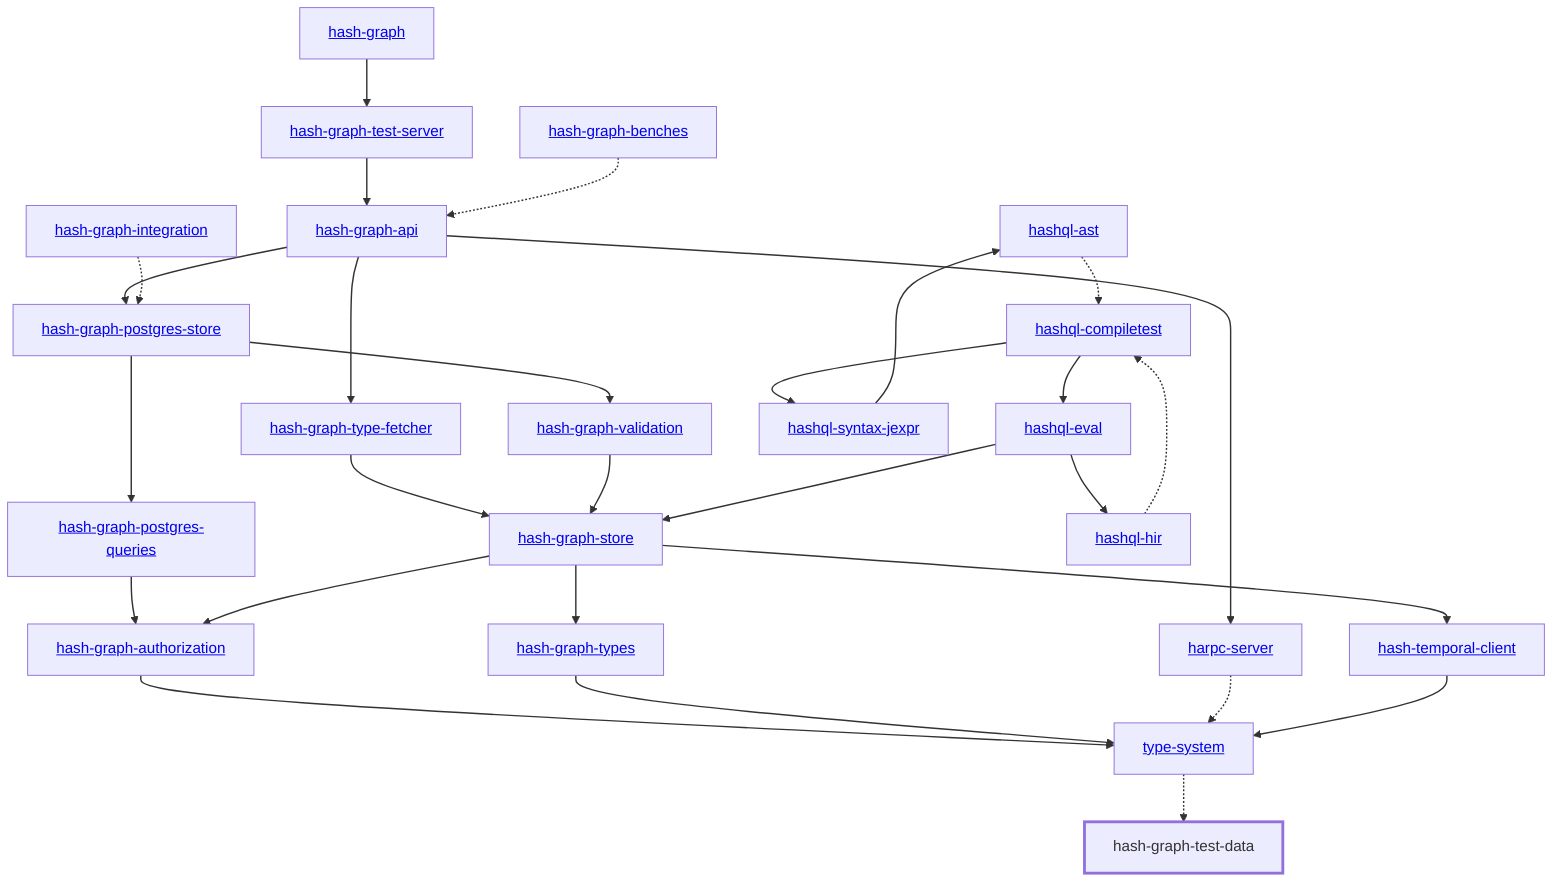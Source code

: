 graph TD
    linkStyle default stroke-width:1.5px
    classDef default stroke-width:1px
    classDef root stroke-width:3px
    classDef dev stroke-width:1px
    classDef build stroke-width:1px
    %% Legend
    %% --> : Normal dependency
    %% -.-> : Dev dependency
    %% ---> : Build dependency
    0[<a href="../hash_graph">hash-graph</a>]
    1[<a href="../type_system">type-system</a>]
    2[<a href="../hash_graph_api">hash-graph-api</a>]
    3[<a href="../hash_graph_authorization">hash-graph-authorization</a>]
    4[<a href="../hash_graph_postgres_queries">hash-graph-postgres-queries</a>]
    5[<a href="../hash_graph_postgres_store">hash-graph-postgres-store</a>]
    6[<a href="../hash_graph_store">hash-graph-store</a>]
    7[<a href="../hash_graph_test_server">hash-graph-test-server</a>]
    8[<a href="../hash_graph_type_fetcher">hash-graph-type-fetcher</a>]
    9[<a href="../hash_graph_types">hash-graph-types</a>]
    10[<a href="../hash_graph_validation">hash-graph-validation</a>]
    11[<a href="../harpc_server">harpc-server</a>]
    12[<a href="../hashql_ast">hashql-ast</a>]
    13[<a href="../hashql_compiletest">hashql-compiletest</a>]
    14[<a href="../hashql_eval">hashql-eval</a>]
    15[<a href="../hashql_hir">hashql-hir</a>]
    16[<a href="../hashql_syntax_jexpr">hashql-syntax-jexpr</a>]
    17[<a href="../hash_temporal_client">hash-temporal-client</a>]
    18[<a href="../hash_graph_benches">hash-graph-benches</a>]
    19[<a href="../hash_graph_integration">hash-graph-integration</a>]
    20[hash-graph-test-data]
    class 20 root
    0 --> 7
    1 -.-> 20
    2 --> 5
    2 --> 8
    2 --> 11
    3 --> 1
    4 --> 3
    5 --> 4
    5 --> 10
    6 --> 3
    6 --> 9
    6 --> 17
    7 --> 2
    8 --> 6
    9 --> 1
    10 --> 6
    11 -.-> 1
    12 -.-> 13
    13 --> 14
    13 --> 16
    14 --> 6
    14 --> 15
    15 -.-> 13
    16 --> 12
    17 --> 1
    18 -.-> 2
    19 -.-> 5